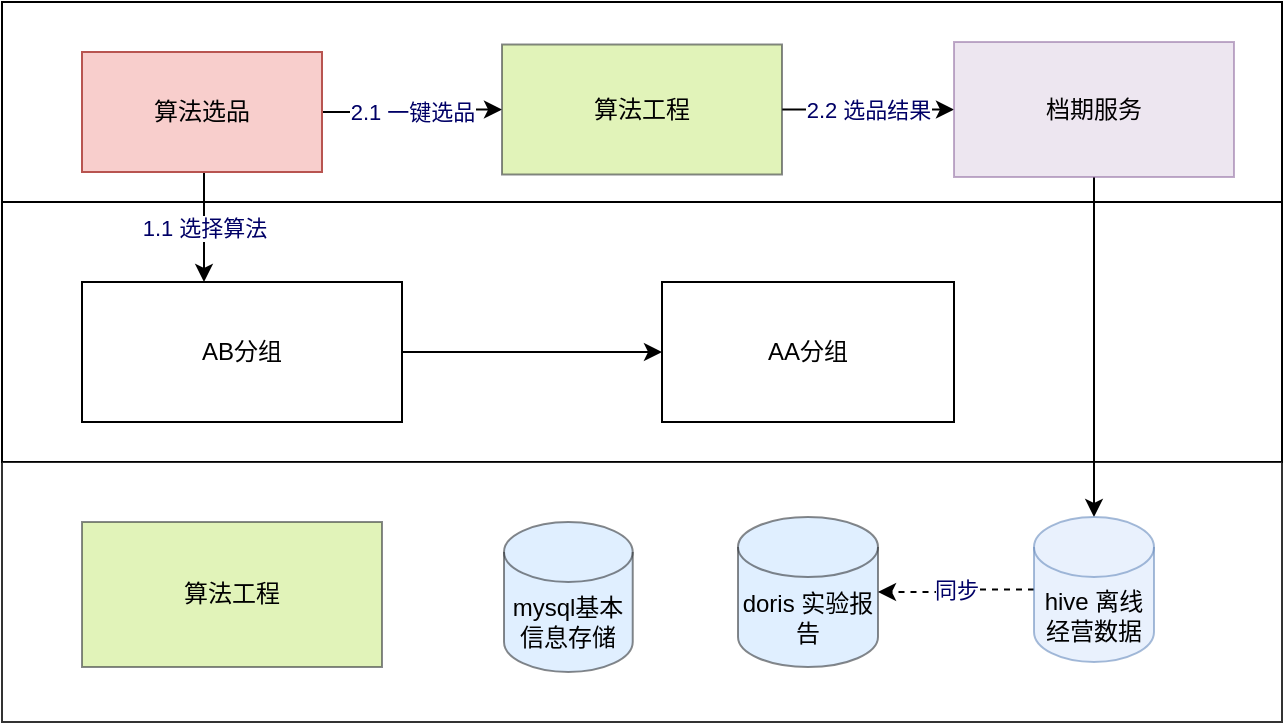 <mxfile version="20.0.4" type="github">
  <diagram id="3mWRFEEBIjnrEFqmnS4C" name="Page-1">
    <mxGraphModel dx="868" dy="450" grid="1" gridSize="10" guides="1" tooltips="1" connect="1" arrows="1" fold="1" page="1" pageScale="1" pageWidth="827" pageHeight="1169" math="0" shadow="0">
      <root>
        <mxCell id="0" />
        <mxCell id="1" parent="0" />
        <mxCell id="r8A3vlsHXdQUnLTiclZJ-6" value="" style="rounded=0;whiteSpace=wrap;html=1;" parent="1" vertex="1">
          <mxGeometry x="130" y="130" width="640" height="130" as="geometry" />
        </mxCell>
        <mxCell id="r8A3vlsHXdQUnLTiclZJ-9" value="" style="rounded=0;whiteSpace=wrap;html=1;strokeColor=#000000;fillColor=#FFFFFF;opacity=80;" parent="1" vertex="1">
          <mxGeometry x="130" y="260" width="640" height="130" as="geometry" />
        </mxCell>
        <mxCell id="r8A3vlsHXdQUnLTiclZJ-2" value="" style="rounded=0;whiteSpace=wrap;html=1;" parent="1" vertex="1">
          <mxGeometry x="130" y="30" width="640" height="100" as="geometry" />
        </mxCell>
        <mxCell id="wZRC4bZu7-sRzBami6Kx-3" value="1.1 选择算法" style="edgeStyle=orthogonalEdgeStyle;rounded=0;orthogonalLoop=1;jettySize=auto;html=1;fontColor=#000066;" edge="1" parent="1">
          <mxGeometry relative="1" as="geometry">
            <mxPoint x="231" y="115" as="sourcePoint" />
            <mxPoint x="231" y="170" as="targetPoint" />
            <Array as="points">
              <mxPoint x="231" y="140" />
              <mxPoint x="231" y="140" />
            </Array>
          </mxGeometry>
        </mxCell>
        <mxCell id="wZRC4bZu7-sRzBami6Kx-5" value="2.1 一键选品" style="edgeStyle=orthogonalEdgeStyle;rounded=0;orthogonalLoop=1;jettySize=auto;html=1;fontColor=#000066;" edge="1" parent="1" source="r8A3vlsHXdQUnLTiclZJ-4" target="wZRC4bZu7-sRzBami6Kx-2">
          <mxGeometry relative="1" as="geometry" />
        </mxCell>
        <mxCell id="r8A3vlsHXdQUnLTiclZJ-4" value="算法选品" style="rounded=0;whiteSpace=wrap;html=1;fillColor=#f8cecc;strokeColor=#b85450;" parent="1" vertex="1">
          <mxGeometry x="170" y="55" width="120" height="60" as="geometry" />
        </mxCell>
        <mxCell id="wZRC4bZu7-sRzBami6Kx-4" style="edgeStyle=orthogonalEdgeStyle;rounded=0;orthogonalLoop=1;jettySize=auto;html=1;fontColor=#000066;" edge="1" parent="1" source="r8A3vlsHXdQUnLTiclZJ-7" target="r8A3vlsHXdQUnLTiclZJ-8">
          <mxGeometry relative="1" as="geometry" />
        </mxCell>
        <mxCell id="r8A3vlsHXdQUnLTiclZJ-7" value="AB分组" style="rounded=0;whiteSpace=wrap;html=1;fillColor=#FFFFFF;strokeColor=#000000;" parent="1" vertex="1">
          <mxGeometry x="170" y="170" width="160" height="70" as="geometry" />
        </mxCell>
        <mxCell id="r8A3vlsHXdQUnLTiclZJ-8" value="AA分组" style="rounded=0;whiteSpace=wrap;html=1;strokeColor=#000000;fillColor=#FFFFFF;" parent="1" vertex="1">
          <mxGeometry x="460" y="170" width="146" height="70" as="geometry" />
        </mxCell>
        <mxCell id="wZRC4bZu7-sRzBami6Kx-1" value="算法工程" style="rounded=0;whiteSpace=wrap;html=1;opacity=60;fillColor=#cdeb8b;strokeColor=#36393d;" vertex="1" parent="1">
          <mxGeometry x="170" y="290" width="150" height="72.5" as="geometry" />
        </mxCell>
        <mxCell id="wZRC4bZu7-sRzBami6Kx-9" value="2.2 选品结果" style="edgeStyle=orthogonalEdgeStyle;rounded=0;orthogonalLoop=1;jettySize=auto;html=1;fontColor=#000066;" edge="1" parent="1" source="wZRC4bZu7-sRzBami6Kx-2" target="wZRC4bZu7-sRzBami6Kx-8">
          <mxGeometry relative="1" as="geometry" />
        </mxCell>
        <mxCell id="wZRC4bZu7-sRzBami6Kx-2" value="算法工程" style="rounded=0;whiteSpace=wrap;html=1;opacity=60;fillColor=#cdeb8b;strokeColor=#36393d;" vertex="1" parent="1">
          <mxGeometry x="380" y="51.25" width="140" height="65" as="geometry" />
        </mxCell>
        <mxCell id="wZRC4bZu7-sRzBami6Kx-6" value="mysql基本信息存储" style="shape=cylinder3;whiteSpace=wrap;html=1;boundedLbl=1;backgroundOutline=1;size=15;opacity=60;fillColor=#cce5ff;strokeColor=#36393d;" vertex="1" parent="1">
          <mxGeometry x="381" y="290" width="64.37" height="75" as="geometry" />
        </mxCell>
        <mxCell id="wZRC4bZu7-sRzBami6Kx-7" value="doris 实验报告" style="shape=cylinder3;whiteSpace=wrap;html=1;boundedLbl=1;backgroundOutline=1;size=15;opacity=60;fillColor=#cce5ff;strokeColor=#36393d;" vertex="1" parent="1">
          <mxGeometry x="498" y="287.5" width="70" height="75" as="geometry" />
        </mxCell>
        <mxCell id="wZRC4bZu7-sRzBami6Kx-11" style="edgeStyle=orthogonalEdgeStyle;rounded=0;orthogonalLoop=1;jettySize=auto;html=1;fontColor=#000066;" edge="1" parent="1" source="wZRC4bZu7-sRzBami6Kx-8" target="wZRC4bZu7-sRzBami6Kx-10">
          <mxGeometry relative="1" as="geometry" />
        </mxCell>
        <mxCell id="wZRC4bZu7-sRzBami6Kx-8" value="档期服务" style="rounded=0;whiteSpace=wrap;html=1;opacity=60;fillColor=#e1d5e7;strokeColor=#9673a6;" vertex="1" parent="1">
          <mxGeometry x="606" y="50" width="140" height="67.5" as="geometry" />
        </mxCell>
        <mxCell id="wZRC4bZu7-sRzBami6Kx-12" value="同步" style="edgeStyle=orthogonalEdgeStyle;rounded=0;orthogonalLoop=1;jettySize=auto;html=1;entryX=1;entryY=0.5;entryDx=0;entryDy=0;entryPerimeter=0;fontColor=#000066;dashed=1;" edge="1" parent="1" source="wZRC4bZu7-sRzBami6Kx-10" target="wZRC4bZu7-sRzBami6Kx-7">
          <mxGeometry relative="1" as="geometry" />
        </mxCell>
        <mxCell id="wZRC4bZu7-sRzBami6Kx-10" value="hive 离线经营数据" style="shape=cylinder3;whiteSpace=wrap;html=1;boundedLbl=1;backgroundOutline=1;size=15;opacity=60;fillColor=#dae8fc;strokeColor=#6c8ebf;" vertex="1" parent="1">
          <mxGeometry x="646" y="287.5" width="60" height="72.5" as="geometry" />
        </mxCell>
      </root>
    </mxGraphModel>
  </diagram>
</mxfile>
